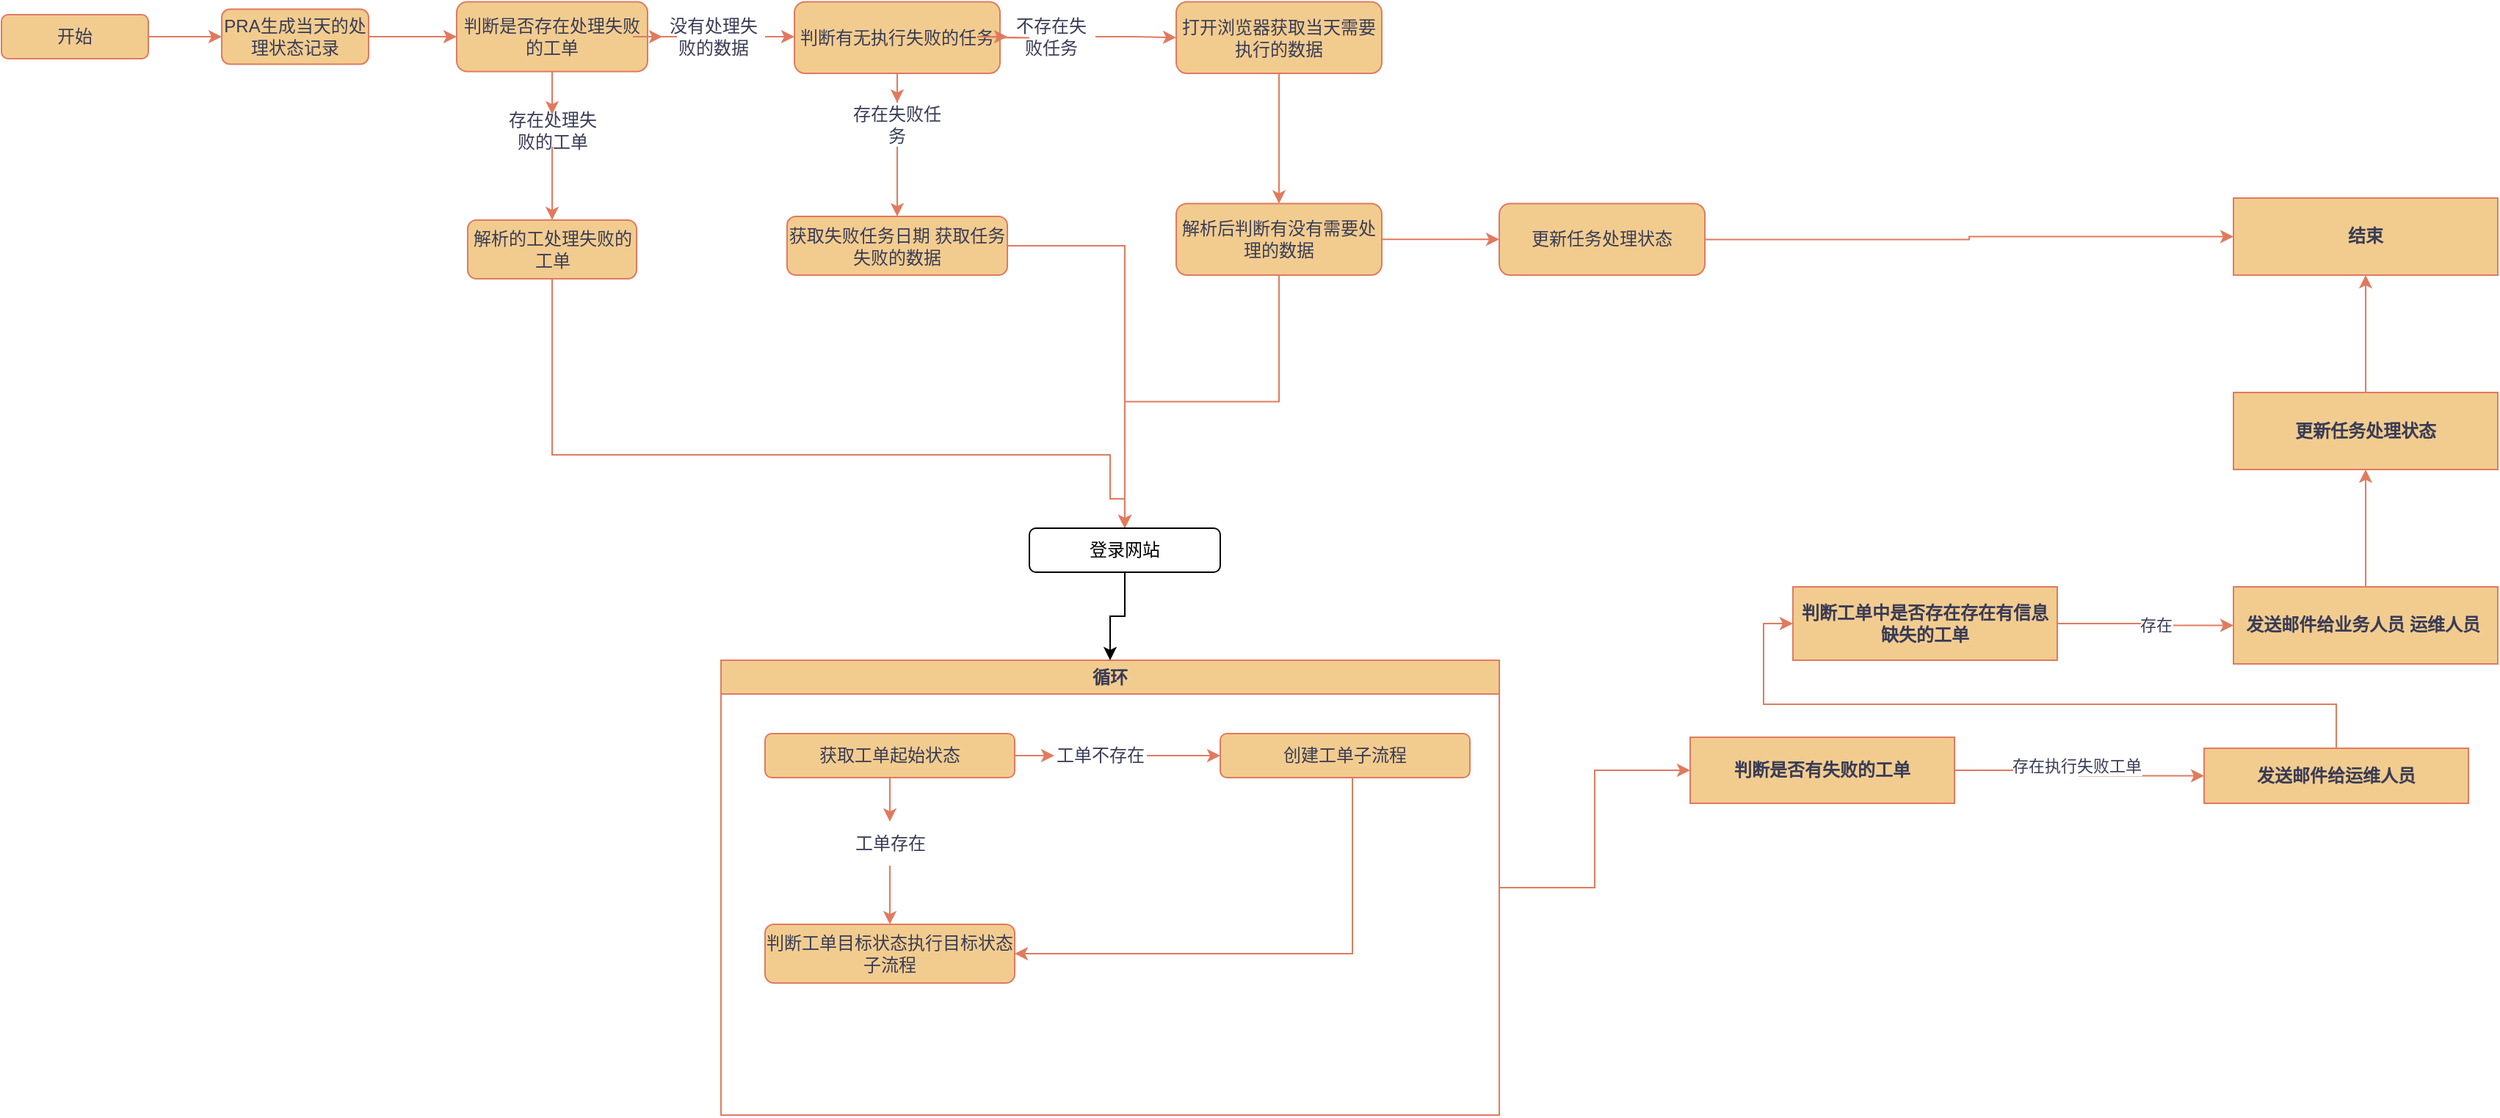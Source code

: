 <mxfile version="21.2.9" type="github">
  <diagram name="第 1 页" id="_v0rA3Jw4TBGOyB4lB6z">
    <mxGraphModel dx="2385" dy="1280" grid="1" gridSize="10" guides="1" tooltips="1" connect="1" arrows="1" fold="1" page="1" pageScale="1" pageWidth="827" pageHeight="1169" background="none" math="0" shadow="0">
      <root>
        <mxCell id="0" />
        <mxCell id="1" parent="0" />
        <mxCell id="NxGHSbuyePtFl8O7x2-v-25" value="" style="edgeStyle=orthogonalEdgeStyle;rounded=1;orthogonalLoop=1;jettySize=auto;html=1;labelBackgroundColor=none;strokeColor=#E07A5F;fontColor=default;" parent="1" source="NxGHSbuyePtFl8O7x2-v-23" target="NxGHSbuyePtFl8O7x2-v-24" edge="1">
          <mxGeometry relative="1" as="geometry" />
        </mxCell>
        <mxCell id="NxGHSbuyePtFl8O7x2-v-23" value="开始" style="rounded=1;whiteSpace=wrap;html=1;labelBackgroundColor=none;fillColor=#F2CC8F;strokeColor=#E07A5F;fontColor=#393C56;" parent="1" vertex="1">
          <mxGeometry x="60" y="60" width="100" height="30" as="geometry" />
        </mxCell>
        <mxCell id="NxGHSbuyePtFl8O7x2-v-27" value="" style="edgeStyle=orthogonalEdgeStyle;rounded=1;orthogonalLoop=1;jettySize=auto;html=1;fontFamily=Helvetica;fontSize=12;fontColor=default;labelBackgroundColor=none;strokeColor=#E07A5F;" parent="1" source="NxGHSbuyePtFl8O7x2-v-24" target="NxGHSbuyePtFl8O7x2-v-26" edge="1">
          <mxGeometry relative="1" as="geometry" />
        </mxCell>
        <mxCell id="NxGHSbuyePtFl8O7x2-v-24" value="PRA生成当天的处理状态记录" style="whiteSpace=wrap;html=1;rounded=1;labelBackgroundColor=none;fillColor=#F2CC8F;strokeColor=#E07A5F;fontColor=#393C56;" parent="1" vertex="1">
          <mxGeometry x="210" y="56.25" width="100" height="37.5" as="geometry" />
        </mxCell>
        <mxCell id="NxGHSbuyePtFl8O7x2-v-29" value="" style="edgeStyle=orthogonalEdgeStyle;rounded=1;orthogonalLoop=1;jettySize=auto;html=1;fontFamily=Helvetica;fontSize=12;fontColor=default;labelBackgroundColor=none;strokeColor=#E07A5F;" parent="1" source="NxGHSbuyePtFl8O7x2-v-30" target="NxGHSbuyePtFl8O7x2-v-28" edge="1">
          <mxGeometry relative="1" as="geometry" />
        </mxCell>
        <mxCell id="NxGHSbuyePtFl8O7x2-v-35" value="" style="edgeStyle=orthogonalEdgeStyle;rounded=0;orthogonalLoop=1;jettySize=auto;html=1;strokeColor=#E07A5F;fontColor=#393C56;fillColor=#F2CC8F;" parent="1" source="NxGHSbuyePtFl8O7x2-v-37" target="NxGHSbuyePtFl8O7x2-v-34" edge="1">
          <mxGeometry relative="1" as="geometry" />
        </mxCell>
        <mxCell id="NxGHSbuyePtFl8O7x2-v-26" value="判断是否存在处理失败的工单" style="whiteSpace=wrap;html=1;rounded=1;labelBackgroundColor=none;fillColor=#F2CC8F;strokeColor=#E07A5F;fontColor=#393C56;" parent="1" vertex="1">
          <mxGeometry x="370" y="51.25" width="130" height="47.5" as="geometry" />
        </mxCell>
        <mxCell id="GA2RgRAyfH7ty6vFdGFw-20" style="edgeStyle=orthogonalEdgeStyle;rounded=0;orthogonalLoop=1;jettySize=auto;html=1;entryX=0.5;entryY=0;entryDx=0;entryDy=0;strokeColor=#E07A5F;fontColor=#393C56;fillColor=#F2CC8F;" parent="1" source="NxGHSbuyePtFl8O7x2-v-28" target="To9YzuIhk23lg34-Ovkb-1" edge="1">
          <mxGeometry relative="1" as="geometry">
            <Array as="points">
              <mxPoint x="435" y="360" />
              <mxPoint x="815" y="360" />
              <mxPoint x="815" y="390" />
              <mxPoint x="825" y="390" />
            </Array>
          </mxGeometry>
        </mxCell>
        <mxCell id="NxGHSbuyePtFl8O7x2-v-28" value="解析的工处理失败的工单" style="whiteSpace=wrap;html=1;rounded=1;labelBackgroundColor=none;fillColor=#F2CC8F;strokeColor=#E07A5F;fontColor=#393C56;" parent="1" vertex="1">
          <mxGeometry x="377.5" y="200" width="115" height="40" as="geometry" />
        </mxCell>
        <mxCell id="NxGHSbuyePtFl8O7x2-v-40" value="" style="edgeStyle=orthogonalEdgeStyle;rounded=0;orthogonalLoop=1;jettySize=auto;html=1;strokeColor=#E07A5F;fontColor=#393C56;fillColor=#F2CC8F;" parent="1" source="NxGHSbuyePtFl8O7x2-v-41" target="NxGHSbuyePtFl8O7x2-v-39" edge="1">
          <mxGeometry relative="1" as="geometry" />
        </mxCell>
        <mxCell id="NxGHSbuyePtFl8O7x2-v-43" value="" style="edgeStyle=orthogonalEdgeStyle;rounded=0;orthogonalLoop=1;jettySize=auto;html=1;strokeColor=#E07A5F;fontColor=#393C56;fillColor=#F2CC8F;entryX=0;entryY=0.5;entryDx=0;entryDy=0;" parent="1" source="GA2RgRAyfH7ty6vFdGFw-3" target="GA2RgRAyfH7ty6vFdGFw-1" edge="1">
          <mxGeometry relative="1" as="geometry">
            <mxPoint x="825.0" y="75.692" as="targetPoint" />
          </mxGeometry>
        </mxCell>
        <mxCell id="NxGHSbuyePtFl8O7x2-v-34" value="判断有无执行失败的任务" style="whiteSpace=wrap;html=1;rounded=1;labelBackgroundColor=none;fillColor=#F2CC8F;strokeColor=#E07A5F;fontColor=#393C56;" parent="1" vertex="1">
          <mxGeometry x="600" y="51.25" width="140" height="48.75" as="geometry" />
        </mxCell>
        <mxCell id="GA2RgRAyfH7ty6vFdGFw-19" style="edgeStyle=orthogonalEdgeStyle;rounded=0;orthogonalLoop=1;jettySize=auto;html=1;entryX=0.5;entryY=0;entryDx=0;entryDy=0;strokeColor=#E07A5F;fontColor=#393C56;fillColor=#F2CC8F;" parent="1" source="NxGHSbuyePtFl8O7x2-v-39" target="To9YzuIhk23lg34-Ovkb-1" edge="1">
          <mxGeometry relative="1" as="geometry" />
        </mxCell>
        <mxCell id="NxGHSbuyePtFl8O7x2-v-39" value="获取失败任务日期 获取任务失败的数据" style="whiteSpace=wrap;html=1;rounded=1;labelBackgroundColor=none;fillColor=#F2CC8F;strokeColor=#E07A5F;fontColor=#393C56;" parent="1" vertex="1">
          <mxGeometry x="595" y="197.5" width="150" height="40" as="geometry" />
        </mxCell>
        <mxCell id="GA2RgRAyfH7ty6vFdGFw-12" value="" style="edgeStyle=orthogonalEdgeStyle;rounded=0;orthogonalLoop=1;jettySize=auto;html=1;strokeColor=#E07A5F;fontColor=#393C56;fillColor=#F2CC8F;" parent="1" source="GA2RgRAyfH7ty6vFdGFw-1" target="GA2RgRAyfH7ty6vFdGFw-11" edge="1">
          <mxGeometry relative="1" as="geometry" />
        </mxCell>
        <mxCell id="GA2RgRAyfH7ty6vFdGFw-1" value="打开浏览器获取当天需要执行的数据" style="whiteSpace=wrap;html=1;rounded=1;labelBackgroundColor=none;fillColor=#F2CC8F;strokeColor=#E07A5F;fontColor=#393C56;" parent="1" vertex="1">
          <mxGeometry x="860" y="51.25" width="140" height="48.75" as="geometry" />
        </mxCell>
        <mxCell id="GA2RgRAyfH7ty6vFdGFw-6" value="" style="edgeStyle=orthogonalEdgeStyle;rounded=0;orthogonalLoop=1;jettySize=auto;html=1;strokeColor=#E07A5F;fontColor=#393C56;fillColor=#F2CC8F;" parent="1" source="NxGHSbuyePtFl8O7x2-v-34" target="GA2RgRAyfH7ty6vFdGFw-3" edge="1">
          <mxGeometry relative="1" as="geometry">
            <mxPoint x="740" y="76" as="sourcePoint" />
            <mxPoint x="820" y="76" as="targetPoint" />
          </mxGeometry>
        </mxCell>
        <mxCell id="GA2RgRAyfH7ty6vFdGFw-3" value="不存在失败任务" style="text;html=1;strokeColor=none;fillColor=none;align=center;verticalAlign=middle;whiteSpace=wrap;rounded=0;fontColor=#393C56;" parent="1" vertex="1">
          <mxGeometry x="745" y="60" width="60" height="30" as="geometry" />
        </mxCell>
        <mxCell id="GA2RgRAyfH7ty6vFdGFw-7" value="" style="edgeStyle=orthogonalEdgeStyle;rounded=0;orthogonalLoop=1;jettySize=auto;html=1;strokeColor=#E07A5F;fontColor=#393C56;fillColor=#F2CC8F;" parent="1" source="NxGHSbuyePtFl8O7x2-v-34" target="NxGHSbuyePtFl8O7x2-v-41" edge="1">
          <mxGeometry relative="1" as="geometry">
            <mxPoint x="670" y="100" as="sourcePoint" />
            <mxPoint x="670" y="180" as="targetPoint" />
          </mxGeometry>
        </mxCell>
        <mxCell id="NxGHSbuyePtFl8O7x2-v-41" value="存在失败任务" style="text;html=1;strokeColor=none;fillColor=none;align=center;verticalAlign=middle;whiteSpace=wrap;rounded=0;fontColor=#393C56;" parent="1" vertex="1">
          <mxGeometry x="635" y="120" width="70" height="30" as="geometry" />
        </mxCell>
        <mxCell id="GA2RgRAyfH7ty6vFdGFw-8" value="" style="edgeStyle=orthogonalEdgeStyle;rounded=0;orthogonalLoop=1;jettySize=auto;html=1;strokeColor=#E07A5F;fontColor=#393C56;fillColor=#F2CC8F;" parent="1" source="NxGHSbuyePtFl8O7x2-v-26" target="NxGHSbuyePtFl8O7x2-v-37" edge="1">
          <mxGeometry relative="1" as="geometry">
            <mxPoint x="500" y="75" as="sourcePoint" />
            <mxPoint x="600" y="76" as="targetPoint" />
          </mxGeometry>
        </mxCell>
        <mxCell id="NxGHSbuyePtFl8O7x2-v-37" value="没有处理失败的数据" style="text;html=1;strokeColor=none;fillColor=none;align=center;verticalAlign=middle;whiteSpace=wrap;rounded=0;fontColor=#393C56;" parent="1" vertex="1">
          <mxGeometry x="510" y="60" width="70" height="30" as="geometry" />
        </mxCell>
        <mxCell id="GA2RgRAyfH7ty6vFdGFw-9" value="" style="edgeStyle=orthogonalEdgeStyle;rounded=1;orthogonalLoop=1;jettySize=auto;html=1;fontFamily=Helvetica;fontSize=12;fontColor=default;labelBackgroundColor=none;strokeColor=#E07A5F;" parent="1" source="NxGHSbuyePtFl8O7x2-v-26" target="NxGHSbuyePtFl8O7x2-v-30" edge="1">
          <mxGeometry relative="1" as="geometry">
            <mxPoint x="435" y="99" as="sourcePoint" />
            <mxPoint x="435" y="173" as="targetPoint" />
          </mxGeometry>
        </mxCell>
        <mxCell id="NxGHSbuyePtFl8O7x2-v-30" value="存在处理失败的工单" style="text;html=1;strokeColor=none;fillColor=none;align=center;verticalAlign=middle;whiteSpace=wrap;rounded=1;fontSize=12;fontFamily=Helvetica;fontColor=#393C56;labelBackgroundColor=none;" parent="1" vertex="1">
          <mxGeometry x="400.5" y="128" width="69" height="22" as="geometry" />
        </mxCell>
        <mxCell id="GA2RgRAyfH7ty6vFdGFw-17" style="edgeStyle=orthogonalEdgeStyle;rounded=0;orthogonalLoop=1;jettySize=auto;html=1;entryX=0.5;entryY=0;entryDx=0;entryDy=0;strokeColor=#E07A5F;fontColor=#393C56;fillColor=#F2CC8F;" parent="1" source="GA2RgRAyfH7ty6vFdGFw-11" target="To9YzuIhk23lg34-Ovkb-1" edge="1">
          <mxGeometry relative="1" as="geometry" />
        </mxCell>
        <mxCell id="GA2RgRAyfH7ty6vFdGFw-51" value="" style="edgeStyle=orthogonalEdgeStyle;rounded=0;orthogonalLoop=1;jettySize=auto;html=1;strokeColor=#E07A5F;fontColor=#393C56;fillColor=#F2CC8F;" parent="1" source="GA2RgRAyfH7ty6vFdGFw-11" target="GA2RgRAyfH7ty6vFdGFw-50" edge="1">
          <mxGeometry relative="1" as="geometry" />
        </mxCell>
        <mxCell id="GA2RgRAyfH7ty6vFdGFw-11" value="解析后判断有没有需要处理的数据" style="whiteSpace=wrap;html=1;rounded=1;labelBackgroundColor=none;fillColor=#F2CC8F;strokeColor=#E07A5F;fontColor=#393C56;" parent="1" vertex="1">
          <mxGeometry x="860" y="188.75" width="140" height="48.75" as="geometry" />
        </mxCell>
        <mxCell id="GA2RgRAyfH7ty6vFdGFw-54" value="" style="edgeStyle=orthogonalEdgeStyle;rounded=0;orthogonalLoop=1;jettySize=auto;html=1;strokeColor=#E07A5F;fontColor=#393C56;fillColor=#F2CC8F;" parent="1" source="GA2RgRAyfH7ty6vFdGFw-13" target="GA2RgRAyfH7ty6vFdGFw-53" edge="1">
          <mxGeometry relative="1" as="geometry" />
        </mxCell>
        <mxCell id="GA2RgRAyfH7ty6vFdGFw-13" value="循环" style="swimlane;whiteSpace=wrap;html=1;strokeColor=#E07A5F;fontColor=#393C56;fillColor=#F2CC8F;" parent="1" vertex="1">
          <mxGeometry x="550" y="500" width="530" height="310" as="geometry" />
        </mxCell>
        <mxCell id="GA2RgRAyfH7ty6vFdGFw-36" style="edgeStyle=orthogonalEdgeStyle;rounded=0;orthogonalLoop=1;jettySize=auto;html=1;entryX=0.5;entryY=0;entryDx=0;entryDy=0;strokeColor=#E07A5F;fontColor=#393C56;fillColor=#F2CC8F;" parent="GA2RgRAyfH7ty6vFdGFw-13" source="GA2RgRAyfH7ty6vFdGFw-38" target="GA2RgRAyfH7ty6vFdGFw-23" edge="1">
          <mxGeometry relative="1" as="geometry" />
        </mxCell>
        <mxCell id="GA2RgRAyfH7ty6vFdGFw-42" value="" style="edgeStyle=orthogonalEdgeStyle;rounded=0;orthogonalLoop=1;jettySize=auto;html=1;strokeColor=#E07A5F;fontColor=#393C56;fillColor=#F2CC8F;" parent="GA2RgRAyfH7ty6vFdGFw-13" source="GA2RgRAyfH7ty6vFdGFw-44" target="GA2RgRAyfH7ty6vFdGFw-41" edge="1">
          <mxGeometry relative="1" as="geometry" />
        </mxCell>
        <mxCell id="GA2RgRAyfH7ty6vFdGFw-21" value="获取工单起始状态" style="rounded=1;whiteSpace=wrap;html=1;strokeColor=#E07A5F;fontColor=#393C56;fillColor=#F2CC8F;" parent="GA2RgRAyfH7ty6vFdGFw-13" vertex="1">
          <mxGeometry x="30" y="50" width="170" height="30" as="geometry" />
        </mxCell>
        <mxCell id="GA2RgRAyfH7ty6vFdGFw-23" value="判断工单目标状态执行目标状态子流程" style="rounded=1;whiteSpace=wrap;html=1;strokeColor=#E07A5F;fontColor=#393C56;fillColor=#F2CC8F;" parent="GA2RgRAyfH7ty6vFdGFw-13" vertex="1">
          <mxGeometry x="30" y="180" width="170" height="40" as="geometry" />
        </mxCell>
        <mxCell id="GA2RgRAyfH7ty6vFdGFw-37" value="" style="edgeStyle=orthogonalEdgeStyle;rounded=0;orthogonalLoop=1;jettySize=auto;html=1;entryX=0.5;entryY=0;entryDx=0;entryDy=0;strokeColor=#E07A5F;fontColor=#393C56;fillColor=#F2CC8F;" parent="GA2RgRAyfH7ty6vFdGFw-13" source="GA2RgRAyfH7ty6vFdGFw-21" target="GA2RgRAyfH7ty6vFdGFw-38" edge="1">
          <mxGeometry relative="1" as="geometry">
            <mxPoint x="685" y="540" as="sourcePoint" />
            <mxPoint x="685" y="640" as="targetPoint" />
          </mxGeometry>
        </mxCell>
        <mxCell id="GA2RgRAyfH7ty6vFdGFw-38" value="工单存在" style="text;html=1;strokeColor=none;fillColor=none;align=center;verticalAlign=middle;whiteSpace=wrap;rounded=0;fontColor=#393C56;" parent="GA2RgRAyfH7ty6vFdGFw-13" vertex="1">
          <mxGeometry x="72.5" y="110" width="85" height="30" as="geometry" />
        </mxCell>
        <mxCell id="GA2RgRAyfH7ty6vFdGFw-45" style="edgeStyle=orthogonalEdgeStyle;rounded=0;orthogonalLoop=1;jettySize=auto;html=1;entryX=1;entryY=0.5;entryDx=0;entryDy=0;strokeColor=#E07A5F;fontColor=#393C56;fillColor=#F2CC8F;" parent="GA2RgRAyfH7ty6vFdGFw-13" source="GA2RgRAyfH7ty6vFdGFw-41" target="GA2RgRAyfH7ty6vFdGFw-23" edge="1">
          <mxGeometry relative="1" as="geometry">
            <Array as="points">
              <mxPoint x="430" y="200" />
            </Array>
          </mxGeometry>
        </mxCell>
        <mxCell id="GA2RgRAyfH7ty6vFdGFw-41" value="创建工单子流程" style="rounded=1;whiteSpace=wrap;html=1;strokeColor=#E07A5F;fontColor=#393C56;fillColor=#F2CC8F;" parent="GA2RgRAyfH7ty6vFdGFw-13" vertex="1">
          <mxGeometry x="340" y="50" width="170" height="30" as="geometry" />
        </mxCell>
        <mxCell id="GA2RgRAyfH7ty6vFdGFw-43" value="" style="edgeStyle=orthogonalEdgeStyle;rounded=0;orthogonalLoop=1;jettySize=auto;html=1;strokeColor=#E07A5F;fontColor=#393C56;fillColor=#F2CC8F;" parent="GA2RgRAyfH7ty6vFdGFw-13" source="GA2RgRAyfH7ty6vFdGFw-21" target="GA2RgRAyfH7ty6vFdGFw-44" edge="1">
          <mxGeometry relative="1" as="geometry">
            <mxPoint x="770" y="525" as="sourcePoint" />
            <mxPoint x="890" y="525" as="targetPoint" />
          </mxGeometry>
        </mxCell>
        <mxCell id="GA2RgRAyfH7ty6vFdGFw-44" value="工单不存在" style="text;html=1;strokeColor=none;fillColor=none;align=center;verticalAlign=middle;whiteSpace=wrap;rounded=0;fontColor=#393C56;" parent="GA2RgRAyfH7ty6vFdGFw-13" vertex="1">
          <mxGeometry x="227" y="50" width="63" height="30" as="geometry" />
        </mxCell>
        <mxCell id="GA2RgRAyfH7ty6vFdGFw-74" style="edgeStyle=orthogonalEdgeStyle;rounded=0;orthogonalLoop=1;jettySize=auto;html=1;entryX=0;entryY=0.5;entryDx=0;entryDy=0;strokeColor=#E07A5F;fontColor=#393C56;fillColor=#F2CC8F;" parent="1" source="GA2RgRAyfH7ty6vFdGFw-50" target="GA2RgRAyfH7ty6vFdGFw-72" edge="1">
          <mxGeometry relative="1" as="geometry" />
        </mxCell>
        <mxCell id="GA2RgRAyfH7ty6vFdGFw-50" value="更新任务处理状态" style="whiteSpace=wrap;html=1;rounded=1;labelBackgroundColor=none;fillColor=#F2CC8F;strokeColor=#E07A5F;fontColor=#393C56;" parent="1" vertex="1">
          <mxGeometry x="1080" y="188.75" width="140" height="48.75" as="geometry" />
        </mxCell>
        <mxCell id="GA2RgRAyfH7ty6vFdGFw-66" style="edgeStyle=orthogonalEdgeStyle;rounded=0;orthogonalLoop=1;jettySize=auto;html=1;exitX=1;exitY=0.5;exitDx=0;exitDy=0;entryX=0;entryY=0.5;entryDx=0;entryDy=0;strokeColor=#E07A5F;fontColor=#393C56;fillColor=#F2CC8F;" parent="1" source="GA2RgRAyfH7ty6vFdGFw-53" target="GA2RgRAyfH7ty6vFdGFw-55" edge="1">
          <mxGeometry relative="1" as="geometry" />
        </mxCell>
        <mxCell id="GA2RgRAyfH7ty6vFdGFw-67" value="存在执行失败工单" style="edgeLabel;html=1;align=center;verticalAlign=middle;resizable=0;points=[];fontColor=#393C56;" parent="GA2RgRAyfH7ty6vFdGFw-66" vertex="1" connectable="0">
          <mxGeometry x="-0.048" y="3" relative="1" as="geometry">
            <mxPoint as="offset" />
          </mxGeometry>
        </mxCell>
        <mxCell id="GA2RgRAyfH7ty6vFdGFw-53" value="判断是否有失败的工单" style="whiteSpace=wrap;html=1;fillColor=#F2CC8F;strokeColor=#E07A5F;fontColor=#393C56;fontStyle=1;startSize=23;" parent="1" vertex="1">
          <mxGeometry x="1210" y="552.5" width="180" height="45" as="geometry" />
        </mxCell>
        <mxCell id="GA2RgRAyfH7ty6vFdGFw-68" style="edgeStyle=orthogonalEdgeStyle;rounded=0;orthogonalLoop=1;jettySize=auto;html=1;exitX=0.5;exitY=0;exitDx=0;exitDy=0;entryX=0;entryY=0.5;entryDx=0;entryDy=0;strokeColor=#E07A5F;fontColor=#393C56;fillColor=#F2CC8F;" parent="1" source="GA2RgRAyfH7ty6vFdGFw-55" target="GA2RgRAyfH7ty6vFdGFw-59" edge="1">
          <mxGeometry relative="1" as="geometry" />
        </mxCell>
        <mxCell id="GA2RgRAyfH7ty6vFdGFw-55" value="发送邮件给运维人员" style="whiteSpace=wrap;html=1;fillColor=#F2CC8F;strokeColor=#E07A5F;fontColor=#393C56;fontStyle=1;startSize=23;" parent="1" vertex="1">
          <mxGeometry x="1560" y="560" width="180" height="37.5" as="geometry" />
        </mxCell>
        <mxCell id="GA2RgRAyfH7ty6vFdGFw-62" value="" style="edgeStyle=orthogonalEdgeStyle;rounded=0;orthogonalLoop=1;jettySize=auto;html=1;strokeColor=#E07A5F;fontColor=#393C56;fillColor=#F2CC8F;" parent="1" source="GA2RgRAyfH7ty6vFdGFw-59" target="GA2RgRAyfH7ty6vFdGFw-61" edge="1">
          <mxGeometry relative="1" as="geometry" />
        </mxCell>
        <mxCell id="GA2RgRAyfH7ty6vFdGFw-63" value="存在" style="edgeLabel;html=1;align=center;verticalAlign=middle;resizable=0;points=[];fontColor=#393C56;" parent="GA2RgRAyfH7ty6vFdGFw-62" vertex="1" connectable="0">
          <mxGeometry x="0.123" y="1" relative="1" as="geometry">
            <mxPoint as="offset" />
          </mxGeometry>
        </mxCell>
        <mxCell id="GA2RgRAyfH7ty6vFdGFw-59" value="判断工单中是否存在存在有信息缺失的工单" style="whiteSpace=wrap;html=1;fillColor=#F2CC8F;strokeColor=#E07A5F;fontColor=#393C56;fontStyle=1;startSize=23;" parent="1" vertex="1">
          <mxGeometry x="1280" y="450" width="180" height="50" as="geometry" />
        </mxCell>
        <mxCell id="GA2RgRAyfH7ty6vFdGFw-70" value="" style="edgeStyle=orthogonalEdgeStyle;rounded=0;orthogonalLoop=1;jettySize=auto;html=1;strokeColor=#E07A5F;fontColor=#393C56;fillColor=#F2CC8F;" parent="1" source="GA2RgRAyfH7ty6vFdGFw-61" target="GA2RgRAyfH7ty6vFdGFw-69" edge="1">
          <mxGeometry relative="1" as="geometry" />
        </mxCell>
        <mxCell id="GA2RgRAyfH7ty6vFdGFw-61" value="发送邮件给业务人员 运维人员&amp;nbsp;" style="whiteSpace=wrap;html=1;fillColor=#F2CC8F;strokeColor=#E07A5F;fontColor=#393C56;fontStyle=1;startSize=23;" parent="1" vertex="1">
          <mxGeometry x="1580" y="450" width="180" height="52.5" as="geometry" />
        </mxCell>
        <mxCell id="GA2RgRAyfH7ty6vFdGFw-73" value="" style="edgeStyle=orthogonalEdgeStyle;rounded=0;orthogonalLoop=1;jettySize=auto;html=1;strokeColor=#E07A5F;fontColor=#393C56;fillColor=#F2CC8F;" parent="1" source="GA2RgRAyfH7ty6vFdGFw-69" target="GA2RgRAyfH7ty6vFdGFw-72" edge="1">
          <mxGeometry relative="1" as="geometry" />
        </mxCell>
        <mxCell id="GA2RgRAyfH7ty6vFdGFw-69" value="更新任务处理状态" style="whiteSpace=wrap;html=1;fillColor=#F2CC8F;strokeColor=#E07A5F;fontColor=#393C56;fontStyle=1;startSize=23;" parent="1" vertex="1">
          <mxGeometry x="1580" y="317.5" width="180" height="52.5" as="geometry" />
        </mxCell>
        <mxCell id="GA2RgRAyfH7ty6vFdGFw-72" value="结束" style="whiteSpace=wrap;html=1;fillColor=#F2CC8F;strokeColor=#E07A5F;fontColor=#393C56;fontStyle=1;startSize=23;" parent="1" vertex="1">
          <mxGeometry x="1580" y="185" width="180" height="52.5" as="geometry" />
        </mxCell>
        <mxCell id="To9YzuIhk23lg34-Ovkb-4" style="edgeStyle=orthogonalEdgeStyle;rounded=0;orthogonalLoop=1;jettySize=auto;html=1;entryX=0.5;entryY=0;entryDx=0;entryDy=0;" edge="1" parent="1" source="To9YzuIhk23lg34-Ovkb-1" target="GA2RgRAyfH7ty6vFdGFw-13">
          <mxGeometry relative="1" as="geometry" />
        </mxCell>
        <mxCell id="To9YzuIhk23lg34-Ovkb-1" value="登录网站" style="rounded=1;whiteSpace=wrap;html=1;" vertex="1" parent="1">
          <mxGeometry x="760" y="410" width="130" height="30" as="geometry" />
        </mxCell>
      </root>
    </mxGraphModel>
  </diagram>
</mxfile>
